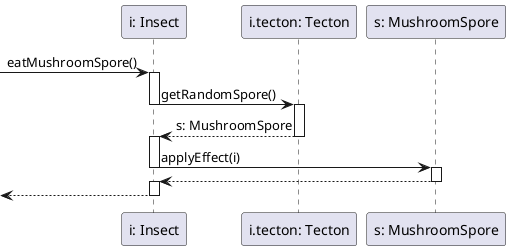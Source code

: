@startuml Insect.eatMushroomSpore

participant "i: Insect" as insect
participant "i.tecton: Tecton" as tecton
participant "s: MushroomSpore" as spore

-> insect: eatMushroomSpore()
activate insect

insect -> tecton: getRandomSpore()
deactivate insect
activate tecton

insect <-- tecton: s: MushroomSpore
deactivate tecton
activate insect

insect -> spore: applyEffect(i)
deactivate insect
activate spore

insect <-- spore
deactivate spore
activate insect

<-- insect
deactivate insect

@enduml